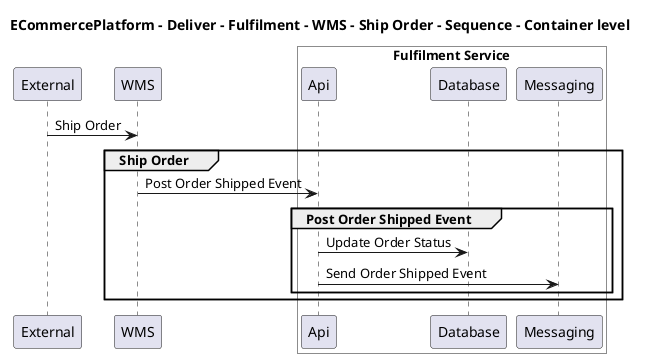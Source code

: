 @startuml

title ECommercePlatform - Deliver - Fulfilment - WMS - Ship Order - Sequence - Container level

participant "External" as C4InterFlow.SoftwareSystems.ExternalSystem
participant "WMS" as ECommercePlatform.Deliver.Fulfilment.SoftwareSystems.WMS

box "Fulfilment Service" #White
    participant "Api" as ECommercePlatform.Deliver.Fulfilment.SoftwareSystems.FulfilmentService.Containers.Api
    participant "Database" as ECommercePlatform.Deliver.Fulfilment.SoftwareSystems.FulfilmentService.Containers.Database
    participant "Messaging" as ECommercePlatform.Deliver.Fulfilment.SoftwareSystems.FulfilmentService.Containers.Messaging
end box


C4InterFlow.SoftwareSystems.ExternalSystem -> ECommercePlatform.Deliver.Fulfilment.SoftwareSystems.WMS : Ship Order
group Ship Order
ECommercePlatform.Deliver.Fulfilment.SoftwareSystems.WMS -> ECommercePlatform.Deliver.Fulfilment.SoftwareSystems.FulfilmentService.Containers.Api : Post Order Shipped Event
group Post Order Shipped Event
ECommercePlatform.Deliver.Fulfilment.SoftwareSystems.FulfilmentService.Containers.Api -> ECommercePlatform.Deliver.Fulfilment.SoftwareSystems.FulfilmentService.Containers.Database : Update Order Status
ECommercePlatform.Deliver.Fulfilment.SoftwareSystems.FulfilmentService.Containers.Api -> ECommercePlatform.Deliver.Fulfilment.SoftwareSystems.FulfilmentService.Containers.Messaging : Send Order Shipped Event
end
end


@enduml
